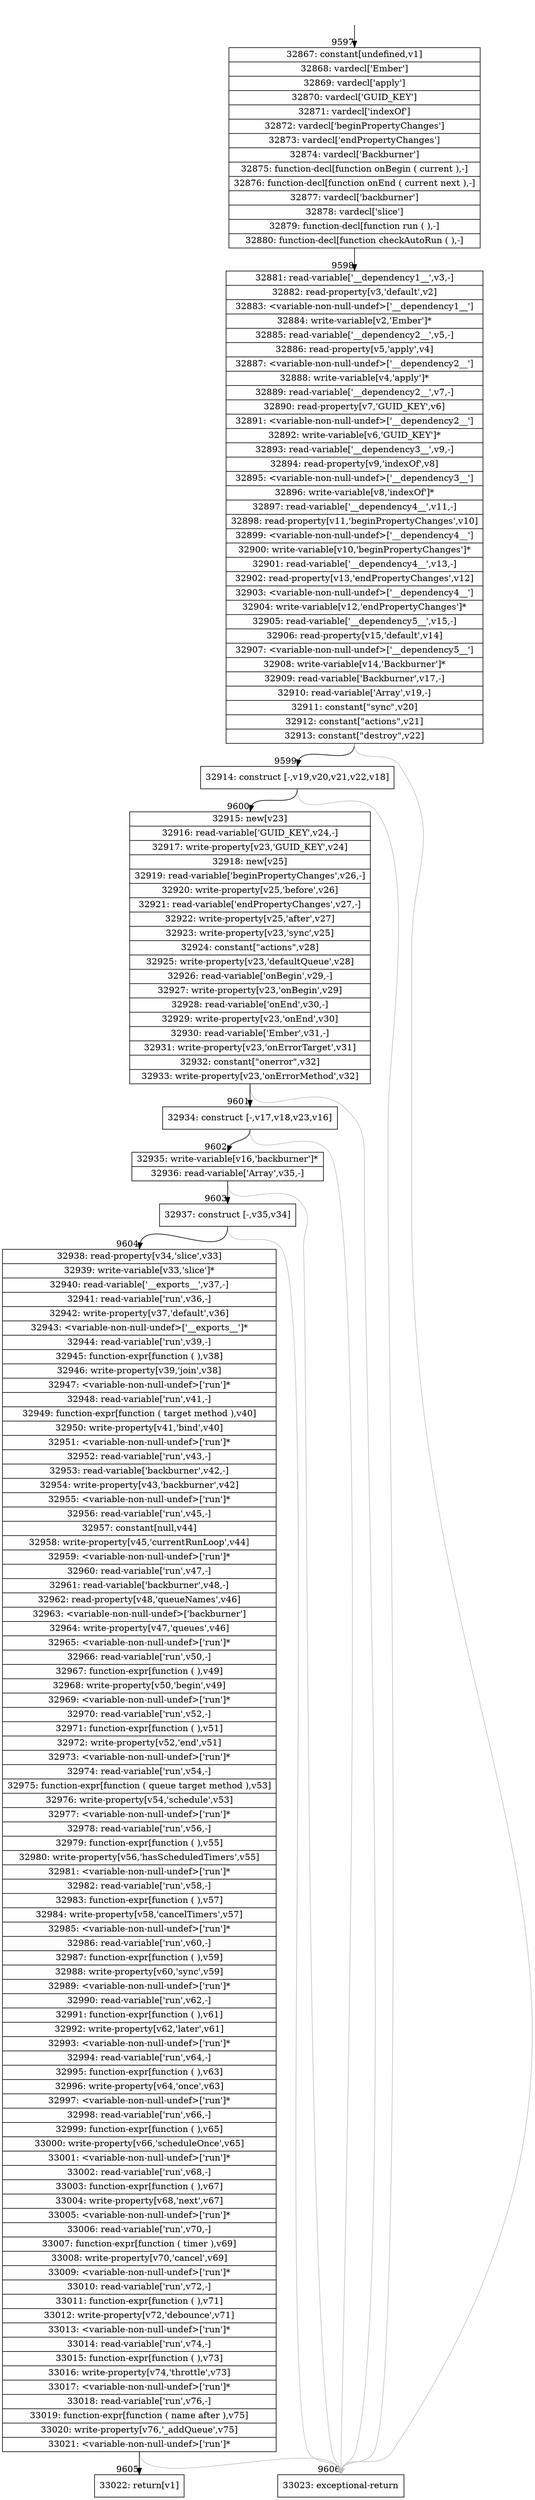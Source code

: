 digraph {
rankdir="TD"
BB_entry790[shape=none,label=""];
BB_entry790 -> BB9597 [tailport=s, headport=n, headlabel="    9597"]
BB9597 [shape=record label="{32867: constant[undefined,v1]|32868: vardecl['Ember']|32869: vardecl['apply']|32870: vardecl['GUID_KEY']|32871: vardecl['indexOf']|32872: vardecl['beginPropertyChanges']|32873: vardecl['endPropertyChanges']|32874: vardecl['Backburner']|32875: function-decl[function onBegin ( current ),-]|32876: function-decl[function onEnd ( current next ),-]|32877: vardecl['backburner']|32878: vardecl['slice']|32879: function-decl[function run ( ),-]|32880: function-decl[function checkAutoRun ( ),-]}" ] 
BB9597 -> BB9598 [tailport=s, headport=n, headlabel="      9598"]
BB9598 [shape=record label="{32881: read-variable['__dependency1__',v3,-]|32882: read-property[v3,'default',v2]|32883: \<variable-non-null-undef\>['__dependency1__']|32884: write-variable[v2,'Ember']*|32885: read-variable['__dependency2__',v5,-]|32886: read-property[v5,'apply',v4]|32887: \<variable-non-null-undef\>['__dependency2__']|32888: write-variable[v4,'apply']*|32889: read-variable['__dependency2__',v7,-]|32890: read-property[v7,'GUID_KEY',v6]|32891: \<variable-non-null-undef\>['__dependency2__']|32892: write-variable[v6,'GUID_KEY']*|32893: read-variable['__dependency3__',v9,-]|32894: read-property[v9,'indexOf',v8]|32895: \<variable-non-null-undef\>['__dependency3__']|32896: write-variable[v8,'indexOf']*|32897: read-variable['__dependency4__',v11,-]|32898: read-property[v11,'beginPropertyChanges',v10]|32899: \<variable-non-null-undef\>['__dependency4__']|32900: write-variable[v10,'beginPropertyChanges']*|32901: read-variable['__dependency4__',v13,-]|32902: read-property[v13,'endPropertyChanges',v12]|32903: \<variable-non-null-undef\>['__dependency4__']|32904: write-variable[v12,'endPropertyChanges']*|32905: read-variable['__dependency5__',v15,-]|32906: read-property[v15,'default',v14]|32907: \<variable-non-null-undef\>['__dependency5__']|32908: write-variable[v14,'Backburner']*|32909: read-variable['Backburner',v17,-]|32910: read-variable['Array',v19,-]|32911: constant[\"sync\",v20]|32912: constant[\"actions\",v21]|32913: constant[\"destroy\",v22]}" ] 
BB9598 -> BB9599 [tailport=s, headport=n, headlabel="      9599"]
BB9598 -> BB9606 [tailport=s, headport=n, color=gray, headlabel="      9606"]
BB9599 [shape=record label="{32914: construct [-,v19,v20,v21,v22,v18]}" ] 
BB9599 -> BB9600 [tailport=s, headport=n, headlabel="      9600"]
BB9599 -> BB9606 [tailport=s, headport=n, color=gray]
BB9600 [shape=record label="{32915: new[v23]|32916: read-variable['GUID_KEY',v24,-]|32917: write-property[v23,'GUID_KEY',v24]|32918: new[v25]|32919: read-variable['beginPropertyChanges',v26,-]|32920: write-property[v25,'before',v26]|32921: read-variable['endPropertyChanges',v27,-]|32922: write-property[v25,'after',v27]|32923: write-property[v23,'sync',v25]|32924: constant[\"actions\",v28]|32925: write-property[v23,'defaultQueue',v28]|32926: read-variable['onBegin',v29,-]|32927: write-property[v23,'onBegin',v29]|32928: read-variable['onEnd',v30,-]|32929: write-property[v23,'onEnd',v30]|32930: read-variable['Ember',v31,-]|32931: write-property[v23,'onErrorTarget',v31]|32932: constant[\"onerror\",v32]|32933: write-property[v23,'onErrorMethod',v32]}" ] 
BB9600 -> BB9601 [tailport=s, headport=n, headlabel="      9601"]
BB9600 -> BB9606 [tailport=s, headport=n, color=gray]
BB9601 [shape=record label="{32934: construct [-,v17,v18,v23,v16]}" ] 
BB9601 -> BB9602 [tailport=s, headport=n, headlabel="      9602"]
BB9601 -> BB9606 [tailport=s, headport=n, color=gray]
BB9602 [shape=record label="{32935: write-variable[v16,'backburner']*|32936: read-variable['Array',v35,-]}" ] 
BB9602 -> BB9603 [tailport=s, headport=n, headlabel="      9603"]
BB9602 -> BB9606 [tailport=s, headport=n, color=gray]
BB9603 [shape=record label="{32937: construct [-,v35,v34]}" ] 
BB9603 -> BB9604 [tailport=s, headport=n, headlabel="      9604"]
BB9603 -> BB9606 [tailport=s, headport=n, color=gray]
BB9604 [shape=record label="{32938: read-property[v34,'slice',v33]|32939: write-variable[v33,'slice']*|32940: read-variable['__exports__',v37,-]|32941: read-variable['run',v36,-]|32942: write-property[v37,'default',v36]|32943: \<variable-non-null-undef\>['__exports__']*|32944: read-variable['run',v39,-]|32945: function-expr[function ( ),v38]|32946: write-property[v39,'join',v38]|32947: \<variable-non-null-undef\>['run']*|32948: read-variable['run',v41,-]|32949: function-expr[function ( target method ),v40]|32950: write-property[v41,'bind',v40]|32951: \<variable-non-null-undef\>['run']*|32952: read-variable['run',v43,-]|32953: read-variable['backburner',v42,-]|32954: write-property[v43,'backburner',v42]|32955: \<variable-non-null-undef\>['run']*|32956: read-variable['run',v45,-]|32957: constant[null,v44]|32958: write-property[v45,'currentRunLoop',v44]|32959: \<variable-non-null-undef\>['run']*|32960: read-variable['run',v47,-]|32961: read-variable['backburner',v48,-]|32962: read-property[v48,'queueNames',v46]|32963: \<variable-non-null-undef\>['backburner']|32964: write-property[v47,'queues',v46]|32965: \<variable-non-null-undef\>['run']*|32966: read-variable['run',v50,-]|32967: function-expr[function ( ),v49]|32968: write-property[v50,'begin',v49]|32969: \<variable-non-null-undef\>['run']*|32970: read-variable['run',v52,-]|32971: function-expr[function ( ),v51]|32972: write-property[v52,'end',v51]|32973: \<variable-non-null-undef\>['run']*|32974: read-variable['run',v54,-]|32975: function-expr[function ( queue target method ),v53]|32976: write-property[v54,'schedule',v53]|32977: \<variable-non-null-undef\>['run']*|32978: read-variable['run',v56,-]|32979: function-expr[function ( ),v55]|32980: write-property[v56,'hasScheduledTimers',v55]|32981: \<variable-non-null-undef\>['run']*|32982: read-variable['run',v58,-]|32983: function-expr[function ( ),v57]|32984: write-property[v58,'cancelTimers',v57]|32985: \<variable-non-null-undef\>['run']*|32986: read-variable['run',v60,-]|32987: function-expr[function ( ),v59]|32988: write-property[v60,'sync',v59]|32989: \<variable-non-null-undef\>['run']*|32990: read-variable['run',v62,-]|32991: function-expr[function ( ),v61]|32992: write-property[v62,'later',v61]|32993: \<variable-non-null-undef\>['run']*|32994: read-variable['run',v64,-]|32995: function-expr[function ( ),v63]|32996: write-property[v64,'once',v63]|32997: \<variable-non-null-undef\>['run']*|32998: read-variable['run',v66,-]|32999: function-expr[function ( ),v65]|33000: write-property[v66,'scheduleOnce',v65]|33001: \<variable-non-null-undef\>['run']*|33002: read-variable['run',v68,-]|33003: function-expr[function ( ),v67]|33004: write-property[v68,'next',v67]|33005: \<variable-non-null-undef\>['run']*|33006: read-variable['run',v70,-]|33007: function-expr[function ( timer ),v69]|33008: write-property[v70,'cancel',v69]|33009: \<variable-non-null-undef\>['run']*|33010: read-variable['run',v72,-]|33011: function-expr[function ( ),v71]|33012: write-property[v72,'debounce',v71]|33013: \<variable-non-null-undef\>['run']*|33014: read-variable['run',v74,-]|33015: function-expr[function ( ),v73]|33016: write-property[v74,'throttle',v73]|33017: \<variable-non-null-undef\>['run']*|33018: read-variable['run',v76,-]|33019: function-expr[function ( name after ),v75]|33020: write-property[v76,'_addQueue',v75]|33021: \<variable-non-null-undef\>['run']*}" ] 
BB9604 -> BB9605 [tailport=s, headport=n, headlabel="      9605"]
BB9604 -> BB9606 [tailport=s, headport=n, color=gray]
BB9605 [shape=record label="{33022: return[v1]}" ] 
BB9606 [shape=record label="{33023: exceptional-return}" ] 
//#$~ 17297
}
